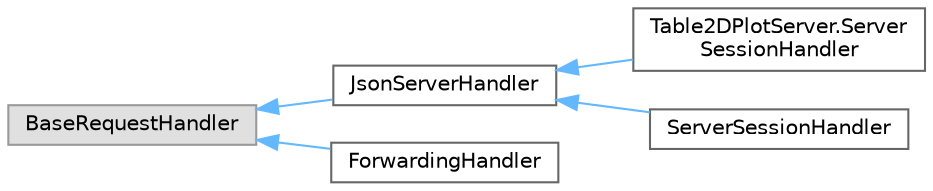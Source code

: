 digraph "Graphical Class Hierarchy"
{
 // LATEX_PDF_SIZE
  bgcolor="transparent";
  edge [fontname=Helvetica,fontsize=10,labelfontname=Helvetica,labelfontsize=10];
  node [fontname=Helvetica,fontsize=10,shape=box,height=0.2,width=0.4];
  rankdir="LR";
  Node0 [id="Node000000",label="BaseRequestHandler",height=0.2,width=0.4,color="grey60", fillcolor="#E0E0E0", style="filled",tooltip=" "];
  Node0 -> Node1 [id="edge1_Node000000_Node000001",dir="back",color="steelblue1",style="solid",tooltip=" "];
  Node1 [id="Node000001",label="JsonServerHandler",height=0.2,width=0.4,color="grey40", fillcolor="white", style="filled",URL="$classp3lib_1_1json__networking_1_1JsonServerHandler.html",tooltip=" "];
  Node1 -> Node2 [id="edge2_Node000001_Node000002",dir="back",color="steelblue1",style="solid",tooltip=" "];
  Node2 [id="Node000002",label="Table2DPlotServer.Server\lSessionHandler",height=0.2,width=0.4,color="grey40", fillcolor="white", style="filled",URL="$classp3lib_1_1table__plot_1_1Table2DPlotServer_1_1ServerSessionHandler.html",tooltip=" "];
  Node1 -> Node3 [id="edge3_Node000001_Node000003",dir="back",color="steelblue1",style="solid",tooltip=" "];
  Node3 [id="Node000003",label="ServerSessionHandler",height=0.2,width=0.4,color="grey40", fillcolor="white", style="filled",URL="$classtest__json__networking_1_1ServerSessionHandler.html",tooltip=" "];
  Node0 -> Node4 [id="edge4_Node000000_Node000004",dir="back",color="steelblue1",style="solid",tooltip=" "];
  Node4 [id="Node000004",label="ForwardingHandler",height=0.2,width=0.4,color="grey40", fillcolor="white", style="filled",URL="$classp3lib_1_1ssh_1_1ForwardingHandler.html",tooltip=" "];
}

